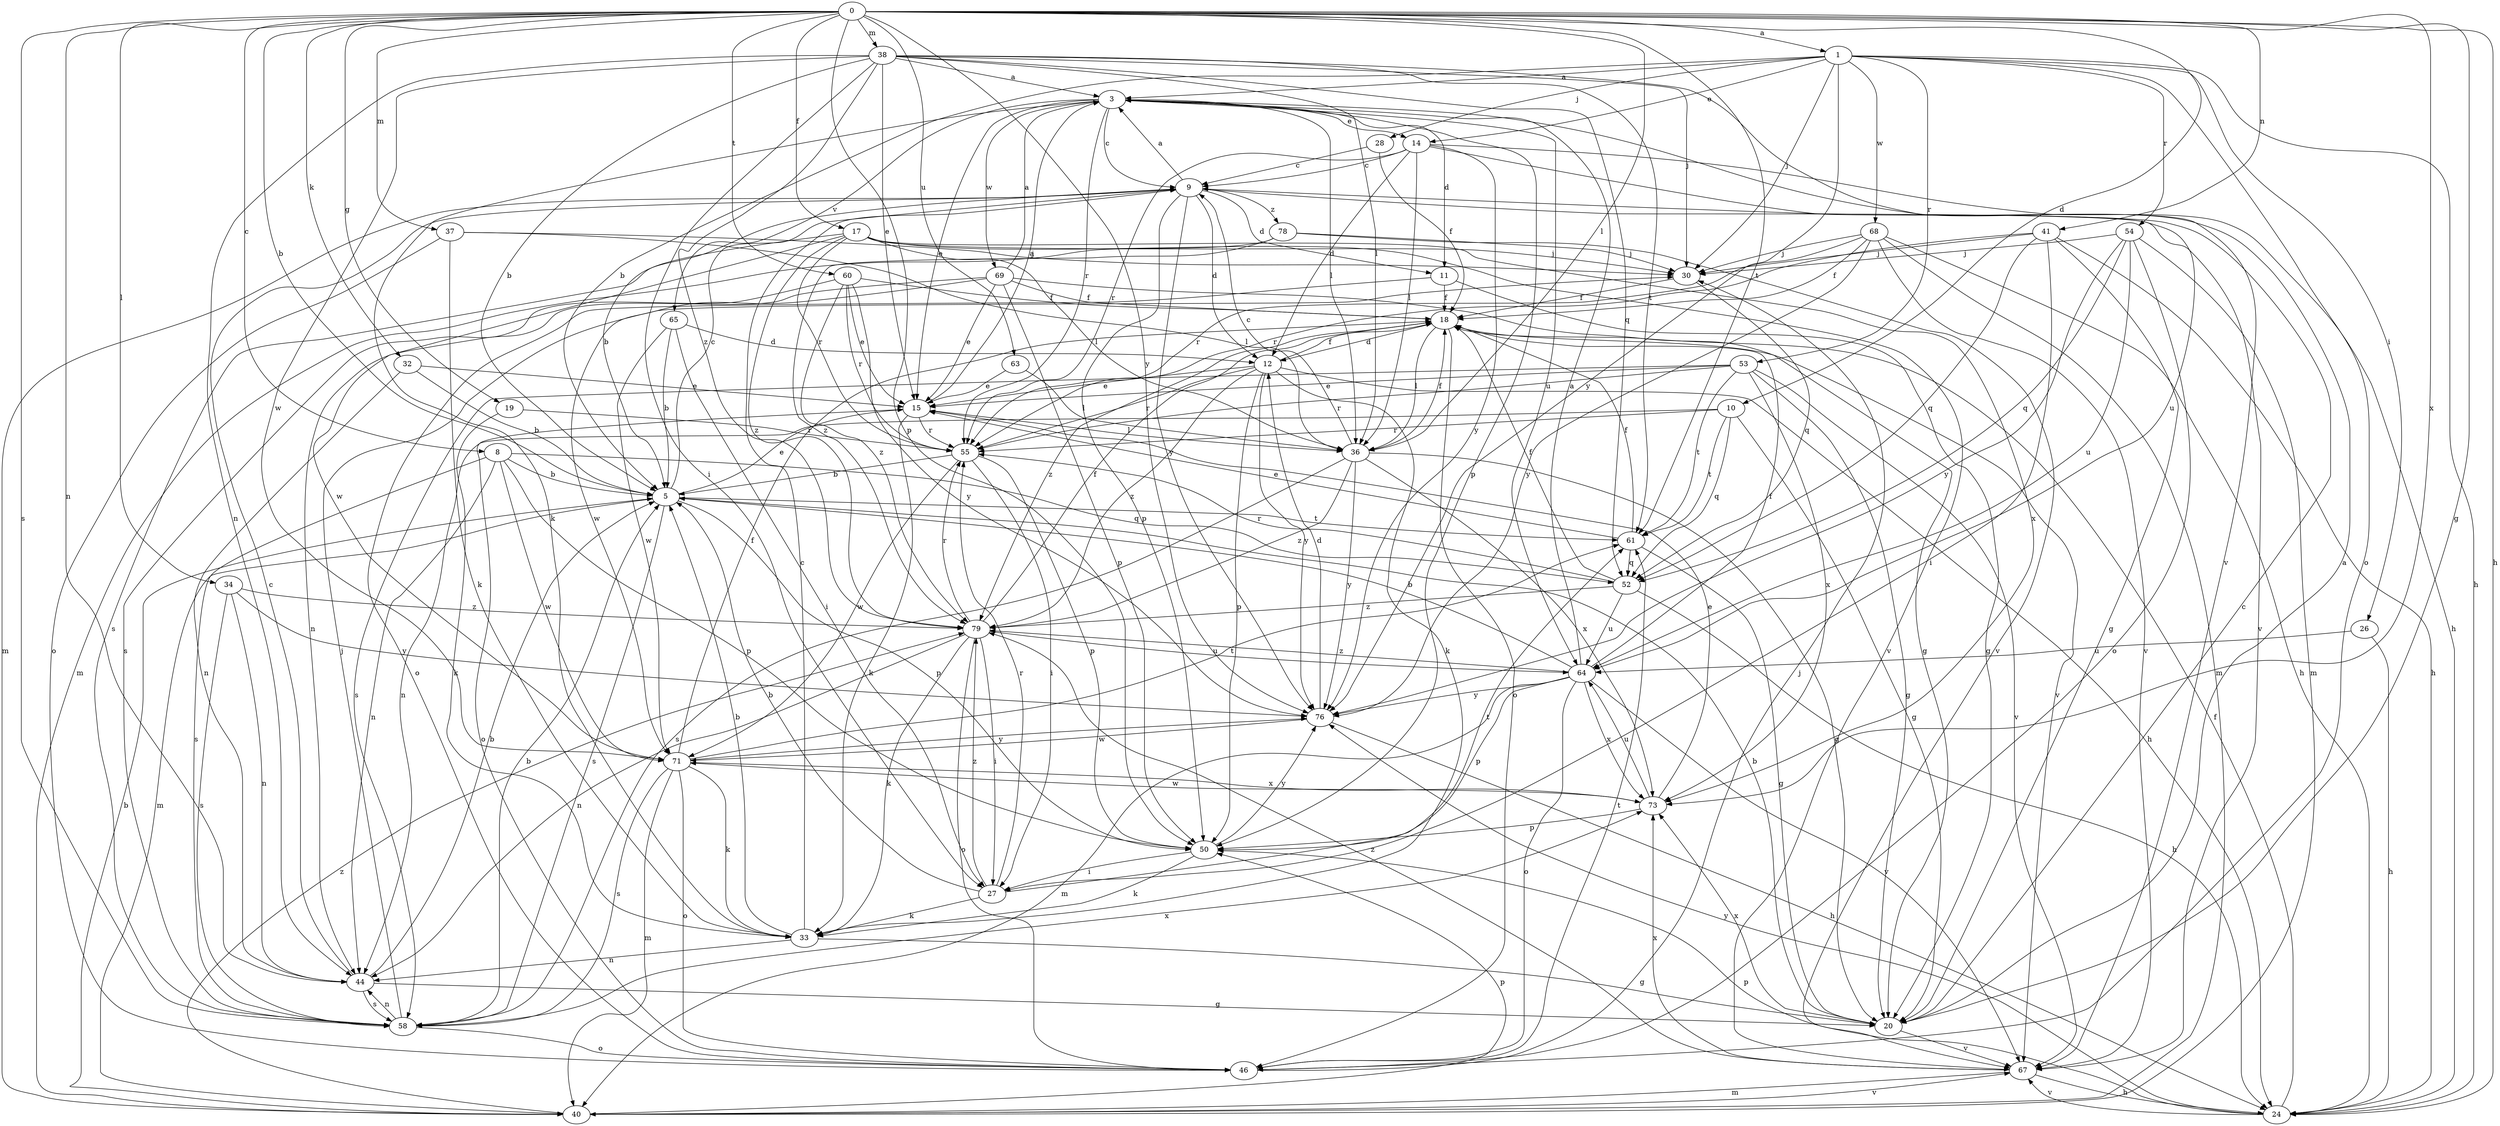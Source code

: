 strict digraph  {
0;
1;
3;
5;
8;
9;
10;
11;
12;
14;
15;
17;
18;
19;
20;
24;
26;
27;
28;
30;
32;
33;
34;
36;
37;
38;
40;
41;
44;
46;
50;
52;
53;
54;
55;
58;
60;
61;
63;
64;
65;
67;
68;
69;
71;
73;
76;
78;
79;
0 -> 1  [label=a];
0 -> 5  [label=b];
0 -> 8  [label=c];
0 -> 10  [label=d];
0 -> 17  [label=f];
0 -> 19  [label=g];
0 -> 20  [label=g];
0 -> 24  [label=h];
0 -> 32  [label=k];
0 -> 34  [label=l];
0 -> 36  [label=l];
0 -> 37  [label=m];
0 -> 38  [label=m];
0 -> 41  [label=n];
0 -> 44  [label=n];
0 -> 50  [label=p];
0 -> 58  [label=s];
0 -> 60  [label=t];
0 -> 61  [label=t];
0 -> 63  [label=u];
0 -> 73  [label=x];
0 -> 76  [label=y];
1 -> 3  [label=a];
1 -> 5  [label=b];
1 -> 14  [label=e];
1 -> 24  [label=h];
1 -> 26  [label=i];
1 -> 28  [label=j];
1 -> 30  [label=j];
1 -> 46  [label=o];
1 -> 53  [label=r];
1 -> 54  [label=r];
1 -> 68  [label=w];
1 -> 76  [label=y];
3 -> 9  [label=c];
3 -> 11  [label=d];
3 -> 14  [label=e];
3 -> 15  [label=e];
3 -> 33  [label=k];
3 -> 36  [label=l];
3 -> 50  [label=p];
3 -> 55  [label=r];
3 -> 64  [label=u];
3 -> 65  [label=v];
3 -> 69  [label=w];
5 -> 9  [label=c];
5 -> 15  [label=e];
5 -> 40  [label=m];
5 -> 50  [label=p];
5 -> 58  [label=s];
5 -> 61  [label=t];
8 -> 5  [label=b];
8 -> 44  [label=n];
8 -> 50  [label=p];
8 -> 52  [label=q];
8 -> 58  [label=s];
8 -> 71  [label=w];
9 -> 3  [label=a];
9 -> 5  [label=b];
9 -> 11  [label=d];
9 -> 12  [label=d];
9 -> 40  [label=m];
9 -> 50  [label=p];
9 -> 67  [label=v];
9 -> 76  [label=y];
9 -> 78  [label=z];
10 -> 20  [label=g];
10 -> 44  [label=n];
10 -> 52  [label=q];
10 -> 55  [label=r];
10 -> 61  [label=t];
11 -> 18  [label=f];
11 -> 20  [label=g];
11 -> 46  [label=o];
12 -> 15  [label=e];
12 -> 18  [label=f];
12 -> 24  [label=h];
12 -> 33  [label=k];
12 -> 50  [label=p];
12 -> 55  [label=r];
12 -> 76  [label=y];
12 -> 79  [label=z];
14 -> 9  [label=c];
14 -> 12  [label=d];
14 -> 24  [label=h];
14 -> 36  [label=l];
14 -> 55  [label=r];
14 -> 64  [label=u];
14 -> 76  [label=y];
15 -> 3  [label=a];
15 -> 33  [label=k];
15 -> 36  [label=l];
15 -> 46  [label=o];
15 -> 55  [label=r];
17 -> 30  [label=j];
17 -> 36  [label=l];
17 -> 55  [label=r];
17 -> 58  [label=s];
17 -> 67  [label=v];
17 -> 71  [label=w];
17 -> 73  [label=x];
17 -> 79  [label=z];
18 -> 12  [label=d];
18 -> 36  [label=l];
18 -> 46  [label=o];
18 -> 67  [label=v];
18 -> 79  [label=z];
19 -> 33  [label=k];
19 -> 55  [label=r];
20 -> 3  [label=a];
20 -> 5  [label=b];
20 -> 9  [label=c];
20 -> 67  [label=v];
20 -> 73  [label=x];
24 -> 18  [label=f];
24 -> 50  [label=p];
24 -> 67  [label=v];
24 -> 76  [label=y];
26 -> 24  [label=h];
26 -> 64  [label=u];
27 -> 5  [label=b];
27 -> 33  [label=k];
27 -> 55  [label=r];
27 -> 61  [label=t];
27 -> 79  [label=z];
28 -> 9  [label=c];
28 -> 18  [label=f];
30 -> 18  [label=f];
30 -> 52  [label=q];
32 -> 5  [label=b];
32 -> 15  [label=e];
32 -> 44  [label=n];
33 -> 5  [label=b];
33 -> 9  [label=c];
33 -> 20  [label=g];
33 -> 44  [label=n];
34 -> 44  [label=n];
34 -> 58  [label=s];
34 -> 76  [label=y];
34 -> 79  [label=z];
36 -> 9  [label=c];
36 -> 18  [label=f];
36 -> 20  [label=g];
36 -> 58  [label=s];
36 -> 73  [label=x];
36 -> 76  [label=y];
36 -> 79  [label=z];
37 -> 30  [label=j];
37 -> 33  [label=k];
37 -> 36  [label=l];
37 -> 46  [label=o];
38 -> 3  [label=a];
38 -> 5  [label=b];
38 -> 15  [label=e];
38 -> 27  [label=i];
38 -> 30  [label=j];
38 -> 36  [label=l];
38 -> 44  [label=n];
38 -> 52  [label=q];
38 -> 61  [label=t];
38 -> 67  [label=v];
38 -> 71  [label=w];
38 -> 79  [label=z];
40 -> 5  [label=b];
40 -> 50  [label=p];
40 -> 67  [label=v];
40 -> 79  [label=z];
41 -> 20  [label=g];
41 -> 24  [label=h];
41 -> 27  [label=i];
41 -> 30  [label=j];
41 -> 52  [label=q];
41 -> 55  [label=r];
44 -> 5  [label=b];
44 -> 9  [label=c];
44 -> 20  [label=g];
44 -> 58  [label=s];
46 -> 30  [label=j];
46 -> 61  [label=t];
50 -> 27  [label=i];
50 -> 33  [label=k];
50 -> 76  [label=y];
52 -> 18  [label=f];
52 -> 24  [label=h];
52 -> 55  [label=r];
52 -> 64  [label=u];
52 -> 79  [label=z];
53 -> 15  [label=e];
53 -> 20  [label=g];
53 -> 55  [label=r];
53 -> 58  [label=s];
53 -> 61  [label=t];
53 -> 67  [label=v];
53 -> 73  [label=x];
54 -> 30  [label=j];
54 -> 40  [label=m];
54 -> 46  [label=o];
54 -> 52  [label=q];
54 -> 64  [label=u];
54 -> 76  [label=y];
55 -> 5  [label=b];
55 -> 27  [label=i];
55 -> 50  [label=p];
55 -> 71  [label=w];
58 -> 5  [label=b];
58 -> 30  [label=j];
58 -> 44  [label=n];
58 -> 46  [label=o];
58 -> 73  [label=x];
60 -> 15  [label=e];
60 -> 18  [label=f];
60 -> 55  [label=r];
60 -> 58  [label=s];
60 -> 76  [label=y];
60 -> 79  [label=z];
61 -> 15  [label=e];
61 -> 18  [label=f];
61 -> 20  [label=g];
61 -> 52  [label=q];
63 -> 15  [label=e];
63 -> 36  [label=l];
64 -> 3  [label=a];
64 -> 5  [label=b];
64 -> 18  [label=f];
64 -> 40  [label=m];
64 -> 46  [label=o];
64 -> 50  [label=p];
64 -> 67  [label=v];
64 -> 73  [label=x];
64 -> 76  [label=y];
64 -> 79  [label=z];
65 -> 5  [label=b];
65 -> 12  [label=d];
65 -> 27  [label=i];
65 -> 71  [label=w];
67 -> 24  [label=h];
67 -> 40  [label=m];
67 -> 73  [label=x];
67 -> 79  [label=z];
68 -> 18  [label=f];
68 -> 24  [label=h];
68 -> 30  [label=j];
68 -> 40  [label=m];
68 -> 55  [label=r];
68 -> 67  [label=v];
68 -> 76  [label=y];
69 -> 3  [label=a];
69 -> 15  [label=e];
69 -> 18  [label=f];
69 -> 20  [label=g];
69 -> 44  [label=n];
69 -> 50  [label=p];
69 -> 71  [label=w];
71 -> 18  [label=f];
71 -> 33  [label=k];
71 -> 40  [label=m];
71 -> 46  [label=o];
71 -> 58  [label=s];
71 -> 61  [label=t];
71 -> 73  [label=x];
71 -> 76  [label=y];
73 -> 15  [label=e];
73 -> 50  [label=p];
73 -> 64  [label=u];
73 -> 71  [label=w];
76 -> 12  [label=d];
76 -> 24  [label=h];
76 -> 71  [label=w];
78 -> 30  [label=j];
78 -> 40  [label=m];
78 -> 67  [label=v];
78 -> 79  [label=z];
79 -> 18  [label=f];
79 -> 27  [label=i];
79 -> 33  [label=k];
79 -> 44  [label=n];
79 -> 46  [label=o];
79 -> 55  [label=r];
79 -> 64  [label=u];
}
